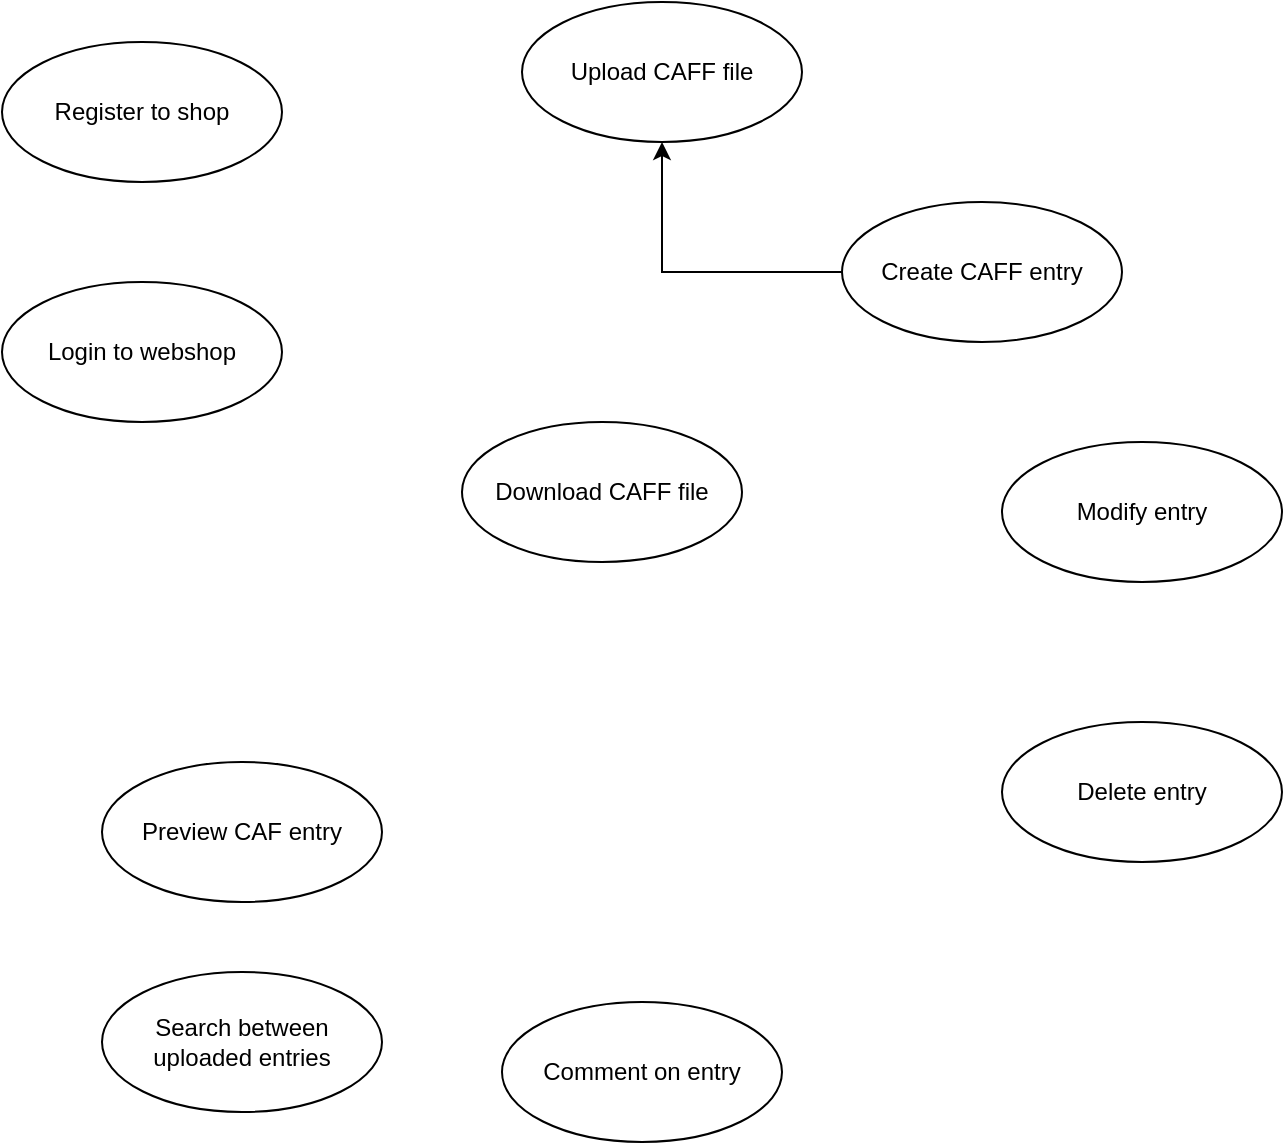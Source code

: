 <mxfile version="20.3.7"><diagram id="P64Qxaw8F996RAjsqtQz" name="1 oldal"><mxGraphModel dx="918" dy="1351" grid="1" gridSize="10" guides="1" tooltips="1" connect="1" arrows="1" fold="1" page="1" pageScale="1" pageWidth="827" pageHeight="1169" math="0" shadow="0"><root><mxCell id="0"/><mxCell id="1" parent="0"/><mxCell id="e8-9uZi_O0tYDYthr14f-5" value="Register to shop" style="ellipse;whiteSpace=wrap;html=1;" vertex="1" parent="1"><mxGeometry x="70" y="50" width="140" height="70" as="geometry"/></mxCell><mxCell id="e8-9uZi_O0tYDYthr14f-6" value="Login to webshop" style="ellipse;whiteSpace=wrap;html=1;" vertex="1" parent="1"><mxGeometry x="70" y="170" width="140" height="70" as="geometry"/></mxCell><mxCell id="e8-9uZi_O0tYDYthr14f-7" value="Upload CAFF file" style="ellipse;whiteSpace=wrap;html=1;" vertex="1" parent="1"><mxGeometry x="330" y="30" width="140" height="70" as="geometry"/></mxCell><mxCell id="e8-9uZi_O0tYDYthr14f-8" value="Download CAFF file" style="ellipse;whiteSpace=wrap;html=1;" vertex="1" parent="1"><mxGeometry x="300" y="240" width="140" height="70" as="geometry"/></mxCell><mxCell id="e8-9uZi_O0tYDYthr14f-9" value="Search between uploaded entries" style="ellipse;whiteSpace=wrap;html=1;" vertex="1" parent="1"><mxGeometry x="120" y="515" width="140" height="70" as="geometry"/></mxCell><mxCell id="e8-9uZi_O0tYDYthr14f-10" value="Comment on entry" style="ellipse;whiteSpace=wrap;html=1;" vertex="1" parent="1"><mxGeometry x="320" y="530" width="140" height="70" as="geometry"/></mxCell><mxCell id="e8-9uZi_O0tYDYthr14f-12" style="edgeStyle=orthogonalEdgeStyle;rounded=0;orthogonalLoop=1;jettySize=auto;html=1;" edge="1" parent="1" source="e8-9uZi_O0tYDYthr14f-11" target="e8-9uZi_O0tYDYthr14f-7"><mxGeometry relative="1" as="geometry"/></mxCell><mxCell id="e8-9uZi_O0tYDYthr14f-11" value="Create CAFF entry" style="ellipse;whiteSpace=wrap;html=1;" vertex="1" parent="1"><mxGeometry x="490" y="130" width="140" height="70" as="geometry"/></mxCell><mxCell id="e8-9uZi_O0tYDYthr14f-13" value="Delete entry" style="ellipse;whiteSpace=wrap;html=1;" vertex="1" parent="1"><mxGeometry x="570" y="390" width="140" height="70" as="geometry"/></mxCell><mxCell id="e8-9uZi_O0tYDYthr14f-14" value="Modify entry" style="ellipse;whiteSpace=wrap;html=1;" vertex="1" parent="1"><mxGeometry x="570" y="250" width="140" height="70" as="geometry"/></mxCell><mxCell id="e8-9uZi_O0tYDYthr14f-15" value="Preview CAF entry" style="ellipse;whiteSpace=wrap;html=1;" vertex="1" parent="1"><mxGeometry x="120" y="410" width="140" height="70" as="geometry"/></mxCell></root></mxGraphModel></diagram></mxfile>